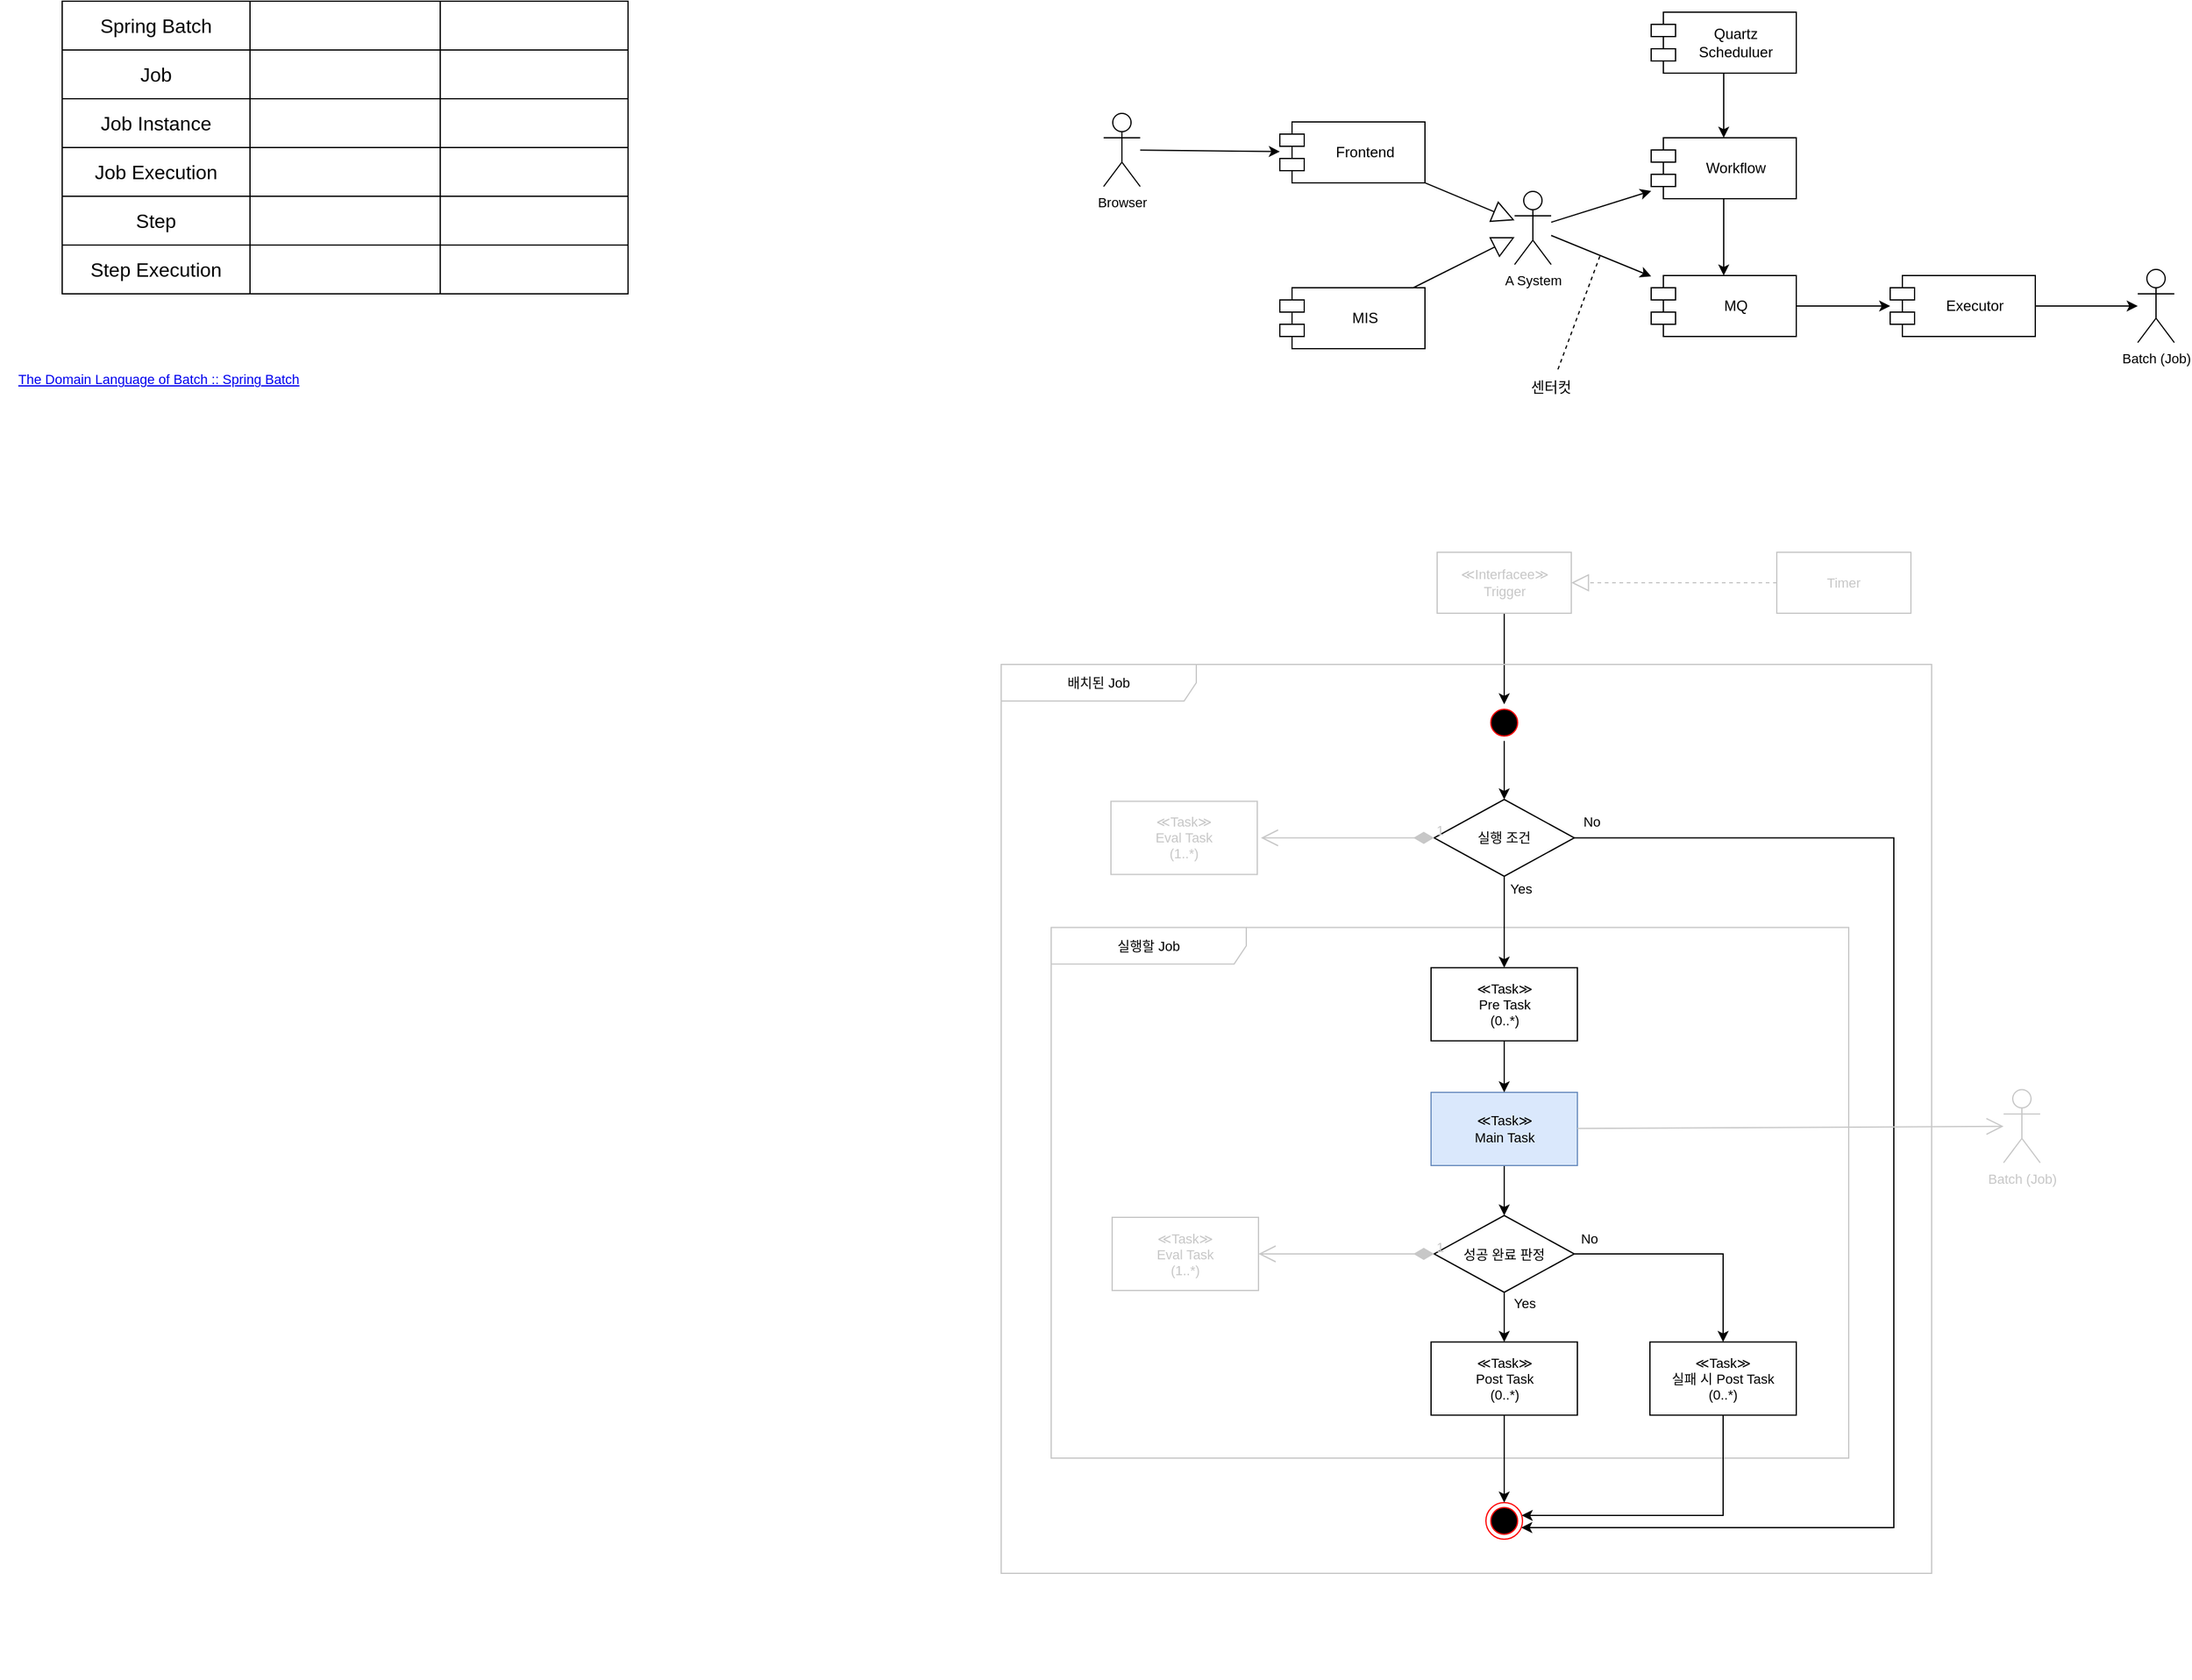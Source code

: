 <mxfile version="24.7.5">
  <diagram name="페이지-1" id="z04ambkQIMl1cNlS9p-Q">
    <mxGraphModel dx="4040" dy="1407" grid="0" gridSize="10" guides="1" tooltips="1" connect="1" arrows="1" fold="1" page="0" pageScale="1" pageWidth="827" pageHeight="1169" background="#ffffff" math="0" shadow="0">
      <root>
        <mxCell id="0" />
        <mxCell id="1" parent="0" />
        <mxCell id="xbJA9N7_zzgFKfXWs5fY-13" style="edgeStyle=none;shape=connector;rounded=0;orthogonalLoop=1;jettySize=auto;html=1;strokeColor=default;align=center;verticalAlign=middle;fontFamily=Helvetica;fontSize=11;fontColor=default;labelBackgroundColor=none;endArrow=classic;" parent="1" source="xbJA9N7_zzgFKfXWs5fY-12" target="xbJA9N7_zzgFKfXWs5fY-1" edge="1">
          <mxGeometry relative="1" as="geometry" />
        </mxCell>
        <mxCell id="xbJA9N7_zzgFKfXWs5fY-12" value="Browser" style="shape=umlActor;verticalLabelPosition=bottom;verticalAlign=top;html=1;fontFamily=Helvetica;fontSize=11;fontColor=default;labelBackgroundColor=none;" parent="1" vertex="1">
          <mxGeometry x="-360" y="147" width="30" height="60" as="geometry" />
        </mxCell>
        <mxCell id="xbJA9N7_zzgFKfXWs5fY-14" value="Batch (Job)" style="shape=umlActor;verticalLabelPosition=bottom;verticalAlign=top;html=1;fontFamily=Helvetica;fontSize=11;fontColor=default;labelBackgroundColor=none;" parent="1" vertex="1">
          <mxGeometry x="488" y="275" width="30" height="60" as="geometry" />
        </mxCell>
        <mxCell id="xbJA9N7_zzgFKfXWs5fY-15" style="edgeStyle=none;shape=connector;rounded=0;orthogonalLoop=1;jettySize=auto;html=1;strokeColor=default;align=center;verticalAlign=middle;fontFamily=Helvetica;fontSize=11;fontColor=default;labelBackgroundColor=none;endArrow=classic;" parent="1" source="xbJA9N7_zzgFKfXWs5fY-7" target="xbJA9N7_zzgFKfXWs5fY-14" edge="1">
          <mxGeometry relative="1" as="geometry">
            <mxPoint x="805" y="657" as="targetPoint" />
          </mxGeometry>
        </mxCell>
        <mxCell id="xbJA9N7_zzgFKfXWs5fY-1" value="Frontend" style="shape=module;align=left;spacingLeft=20;align=center;verticalAlign=middle;whiteSpace=wrap;html=1;labelBackgroundColor=none;" parent="1" vertex="1">
          <mxGeometry x="-215.5" y="154" width="119" height="50" as="geometry" />
        </mxCell>
        <mxCell id="gwcBwdMm6xzp6grtN0L6-14" style="edgeStyle=none;shape=connector;rounded=0;orthogonalLoop=1;jettySize=auto;html=1;strokeColor=default;align=center;verticalAlign=middle;fontFamily=Helvetica;fontSize=11;fontColor=default;labelBackgroundColor=none;endArrow=classic;" parent="1" source="xbJA9N7_zzgFKfXWs5fY-2" target="xbJA9N7_zzgFKfXWs5fY-9" edge="1">
          <mxGeometry relative="1" as="geometry" />
        </mxCell>
        <mxCell id="xbJA9N7_zzgFKfXWs5fY-2" value="Quartz Scheduluer" style="shape=module;align=left;spacingLeft=20;align=center;verticalAlign=middle;whiteSpace=wrap;html=1;labelBackgroundColor=none;" parent="1" vertex="1">
          <mxGeometry x="89" y="64" width="119" height="50" as="geometry" />
        </mxCell>
        <mxCell id="gwcBwdMm6xzp6grtN0L6-16" style="edgeStyle=none;shape=connector;rounded=0;orthogonalLoop=1;jettySize=auto;html=1;strokeColor=default;align=center;verticalAlign=middle;fontFamily=Helvetica;fontSize=11;fontColor=default;labelBackgroundColor=none;endArrow=classic;" parent="1" source="xbJA9N7_zzgFKfXWs5fY-9" target="xbJA9N7_zzgFKfXWs5fY-21" edge="1">
          <mxGeometry relative="1" as="geometry" />
        </mxCell>
        <mxCell id="xbJA9N7_zzgFKfXWs5fY-9" value="Workflow" style="shape=module;align=left;spacingLeft=20;align=center;verticalAlign=middle;whiteSpace=wrap;html=1;labelBackgroundColor=none;" parent="1" vertex="1">
          <mxGeometry x="89" y="167" width="119" height="50" as="geometry" />
        </mxCell>
        <mxCell id="xbJA9N7_zzgFKfXWs5fY-7" value="Executor" style="shape=module;align=left;spacingLeft=20;align=center;verticalAlign=middle;whiteSpace=wrap;html=1;labelBackgroundColor=none;" parent="1" vertex="1">
          <mxGeometry x="285" y="280" width="119" height="50" as="geometry" />
        </mxCell>
        <mxCell id="gwcBwdMm6xzp6grtN0L6-13" style="edgeStyle=none;shape=connector;rounded=0;orthogonalLoop=1;jettySize=auto;html=1;strokeColor=default;align=center;verticalAlign=middle;fontFamily=Helvetica;fontSize=11;fontColor=default;labelBackgroundColor=none;endArrow=classic;" parent="1" source="gwcBwdMm6xzp6grtN0L6-2" target="xbJA9N7_zzgFKfXWs5fY-9" edge="1">
          <mxGeometry relative="1" as="geometry">
            <Array as="points" />
          </mxGeometry>
        </mxCell>
        <mxCell id="gwcBwdMm6xzp6grtN0L6-15" style="edgeStyle=none;shape=connector;rounded=0;orthogonalLoop=1;jettySize=auto;html=1;strokeColor=default;align=center;verticalAlign=middle;fontFamily=Helvetica;fontSize=11;fontColor=default;labelBackgroundColor=none;endArrow=classic;" parent="1" source="xbJA9N7_zzgFKfXWs5fY-21" target="xbJA9N7_zzgFKfXWs5fY-7" edge="1">
          <mxGeometry relative="1" as="geometry" />
        </mxCell>
        <mxCell id="xbJA9N7_zzgFKfXWs5fY-21" value="MQ" style="shape=module;align=left;spacingLeft=20;align=center;verticalAlign=middle;whiteSpace=wrap;html=1;labelBackgroundColor=none;" parent="1" vertex="1">
          <mxGeometry x="89" y="280" width="119" height="50" as="geometry" />
        </mxCell>
        <mxCell id="gwcBwdMm6xzp6grtN0L6-12" style="edgeStyle=none;shape=connector;rounded=0;orthogonalLoop=1;jettySize=auto;html=1;strokeColor=default;align=center;verticalAlign=middle;fontFamily=Helvetica;fontSize=11;fontColor=default;labelBackgroundColor=none;endArrow=classic;" parent="1" source="gwcBwdMm6xzp6grtN0L6-2" target="xbJA9N7_zzgFKfXWs5fY-21" edge="1">
          <mxGeometry relative="1" as="geometry" />
        </mxCell>
        <mxCell id="gwcBwdMm6xzp6grtN0L6-2" value="A System" style="shape=umlActor;verticalLabelPosition=bottom;verticalAlign=top;html=1;fontFamily=Helvetica;fontSize=11;fontColor=default;labelBackgroundColor=none;" parent="1" vertex="1">
          <mxGeometry x="-23" y="211" width="30" height="60" as="geometry" />
        </mxCell>
        <mxCell id="gwcBwdMm6xzp6grtN0L6-4" value="" style="endArrow=block;endSize=16;endFill=0;html=1;rounded=0;strokeColor=default;align=center;verticalAlign=middle;fontFamily=Helvetica;fontSize=11;fontColor=default;labelBackgroundColor=none;" parent="1" source="xbJA9N7_zzgFKfXWs5fY-1" target="gwcBwdMm6xzp6grtN0L6-2" edge="1">
          <mxGeometry width="160" relative="1" as="geometry">
            <mxPoint x="100" y="545" as="sourcePoint" />
            <mxPoint x="260" y="545" as="targetPoint" />
          </mxGeometry>
        </mxCell>
        <mxCell id="gwcBwdMm6xzp6grtN0L6-30" value="Timer" style="html=1;whiteSpace=wrap;fontFamily=Helvetica;fontSize=11;fontColor=#C7C7C7;labelBackgroundColor=none;rounded=0;glass=0;strokeColor=#C7C7C7;align=center;verticalAlign=middle;fillColor=default;" parent="1" vertex="1">
          <mxGeometry x="192" y="507" width="110" height="50" as="geometry" />
        </mxCell>
        <mxCell id="gwcBwdMm6xzp6grtN0L6-31" value="" style="endArrow=block;dashed=1;endFill=0;endSize=12;html=1;rounded=0;strokeColor=#C7C7C7;align=center;verticalAlign=middle;fontFamily=Helvetica;fontSize=11;fontColor=default;labelBackgroundColor=none;" parent="1" source="gwcBwdMm6xzp6grtN0L6-30" target="gwcBwdMm6xzp6grtN0L6-29" edge="1">
          <mxGeometry width="160" relative="1" as="geometry">
            <mxPoint x="-400" y="786" as="sourcePoint" />
            <mxPoint x="-240" y="786" as="targetPoint" />
          </mxGeometry>
        </mxCell>
        <mxCell id="gwcBwdMm6xzp6grtN0L6-60" style="edgeStyle=none;shape=connector;rounded=0;orthogonalLoop=1;jettySize=auto;html=1;strokeColor=default;align=center;verticalAlign=middle;fontFamily=Helvetica;fontSize=11;fontColor=default;labelBackgroundColor=none;endArrow=classic;" parent="1" source="gwcBwdMm6xzp6grtN0L6-29" target="gwcBwdMm6xzp6grtN0L6-37" edge="1">
          <mxGeometry relative="1" as="geometry" />
        </mxCell>
        <mxCell id="gwcBwdMm6xzp6grtN0L6-29" value="≪Interfacee≫&lt;div&gt;Trigger&lt;/div&gt;" style="html=1;whiteSpace=wrap;fontFamily=Helvetica;fontSize=11;fontColor=#C7C7C7;labelBackgroundColor=none;rounded=0;glass=0;strokeColor=#C7C7C7;align=center;verticalAlign=middle;fillColor=default;" parent="1" vertex="1">
          <mxGeometry x="-86.5" y="507" width="110" height="50" as="geometry" />
        </mxCell>
        <mxCell id="gwcBwdMm6xzp6grtN0L6-43" value="배치된 Job" style="shape=umlFrame;whiteSpace=wrap;html=1;pointerEvents=0;recursiveResize=0;container=1;collapsible=0;width=160;fontFamily=Helvetica;fontSize=11;labelBackgroundColor=none;strokeColor=#C7C7C7;fontColor=#000000;" parent="1" vertex="1">
          <mxGeometry x="-444" y="599" width="763" height="745.5" as="geometry" />
        </mxCell>
        <mxCell id="xbJA9N7_zzgFKfXWs5fY-19" value="실행할 Job" style="shape=umlFrame;whiteSpace=wrap;html=1;pointerEvents=0;recursiveResize=0;container=1;collapsible=0;width=160;fontFamily=Helvetica;fontSize=11;fontColor=#000000;labelBackgroundColor=none;strokeColor=#C7C7C7;" parent="gwcBwdMm6xzp6grtN0L6-43" vertex="1">
          <mxGeometry x="41" y="215.75" width="654" height="435.25" as="geometry" />
        </mxCell>
        <mxCell id="gwcBwdMm6xzp6grtN0L6-28" value="" style="edgeStyle=none;shape=connector;rounded=0;orthogonalLoop=1;jettySize=auto;html=1;strokeColor=default;align=center;verticalAlign=middle;fontFamily=Helvetica;fontSize=11;fontColor=default;labelBackgroundColor=none;endArrow=classic;" parent="xbJA9N7_zzgFKfXWs5fY-19" source="gwcBwdMm6xzp6grtN0L6-10" target="gwcBwdMm6xzp6grtN0L6-25" edge="1">
          <mxGeometry relative="1" as="geometry" />
        </mxCell>
        <mxCell id="gwcBwdMm6xzp6grtN0L6-10" value="≪Task≫&lt;div&gt;Main Task&lt;/div&gt;" style="rounded=0;whiteSpace=wrap;html=1;fontFamily=Helvetica;fontSize=11;labelBackgroundColor=none;fillColor=#dae8fc;strokeColor=#6c8ebf;" parent="xbJA9N7_zzgFKfXWs5fY-19" vertex="1">
          <mxGeometry x="311.5" y="135.25" width="120" height="60" as="geometry" />
        </mxCell>
        <mxCell id="gwcBwdMm6xzp6grtN0L6-22" style="edgeStyle=none;shape=connector;rounded=0;orthogonalLoop=1;jettySize=auto;html=1;strokeColor=default;align=center;verticalAlign=middle;fontFamily=Helvetica;fontSize=11;fontColor=default;labelBackgroundColor=none;endArrow=classic;" parent="xbJA9N7_zzgFKfXWs5fY-19" source="gwcBwdMm6xzp6grtN0L6-19" target="gwcBwdMm6xzp6grtN0L6-10" edge="1">
          <mxGeometry relative="1" as="geometry" />
        </mxCell>
        <mxCell id="gwcBwdMm6xzp6grtN0L6-19" value="≪Task≫&lt;div&gt;Pre Task&lt;/div&gt;&lt;div&gt;(0..*)&lt;/div&gt;" style="rounded=0;whiteSpace=wrap;html=1;fontFamily=Helvetica;fontSize=11;fontColor=default;labelBackgroundColor=none;" parent="xbJA9N7_zzgFKfXWs5fY-19" vertex="1">
          <mxGeometry x="311.5" y="33" width="120" height="60" as="geometry" />
        </mxCell>
        <mxCell id="gwcBwdMm6xzp6grtN0L6-34" value="Yes" style="edgeStyle=none;shape=connector;rounded=0;orthogonalLoop=1;jettySize=auto;html=1;strokeColor=default;align=center;verticalAlign=middle;fontFamily=Helvetica;fontSize=11;fontColor=default;labelBackgroundColor=none;endArrow=classic;" parent="xbJA9N7_zzgFKfXWs5fY-19" source="gwcBwdMm6xzp6grtN0L6-25" target="gwcBwdMm6xzp6grtN0L6-33" edge="1">
          <mxGeometry x="-0.589" y="16" relative="1" as="geometry">
            <mxPoint as="offset" />
          </mxGeometry>
        </mxCell>
        <mxCell id="gwcBwdMm6xzp6grtN0L6-36" value="No" style="edgeStyle=orthogonalEdgeStyle;shape=connector;rounded=0;orthogonalLoop=1;jettySize=auto;html=1;strokeColor=default;align=center;verticalAlign=middle;fontFamily=Helvetica;fontSize=11;fontColor=default;labelBackgroundColor=none;endArrow=classic;exitX=1;exitY=0.5;exitDx=0;exitDy=0;" parent="xbJA9N7_zzgFKfXWs5fY-19" source="gwcBwdMm6xzp6grtN0L6-25" target="gwcBwdMm6xzp6grtN0L6-35" edge="1">
          <mxGeometry x="-0.879" y="13" relative="1" as="geometry">
            <mxPoint as="offset" />
          </mxGeometry>
        </mxCell>
        <mxCell id="gwcBwdMm6xzp6grtN0L6-25" value="성공 완료 판정" style="rhombus;whiteSpace=wrap;html=1;fontFamily=Helvetica;fontSize=11;fontColor=default;labelBackgroundColor=none;" parent="xbJA9N7_zzgFKfXWs5fY-19" vertex="1">
          <mxGeometry x="314" y="236.25" width="115" height="63" as="geometry" />
        </mxCell>
        <mxCell id="gwcBwdMm6xzp6grtN0L6-26" value="≪Task≫&lt;div&gt;Eval Task&lt;br&gt;(1..*)&lt;br&gt;&lt;/div&gt;" style="rounded=0;whiteSpace=wrap;html=1;fontFamily=Helvetica;fontSize=11;fontColor=#C7C7C7;labelBackgroundColor=none;strokeColor=#C7C7C7;" parent="xbJA9N7_zzgFKfXWs5fY-19" vertex="1">
          <mxGeometry x="50" y="237.75" width="120" height="60" as="geometry" />
        </mxCell>
        <mxCell id="gwcBwdMm6xzp6grtN0L6-27" value="1" style="endArrow=open;html=1;endSize=12;startArrow=diamondThin;startSize=14;startFill=1;align=left;verticalAlign=bottom;rounded=0;strokeColor=#C7C7C7;fontFamily=Helvetica;fontSize=11;fontColor=#C7C7C7;labelBackgroundColor=none;" parent="xbJA9N7_zzgFKfXWs5fY-19" source="gwcBwdMm6xzp6grtN0L6-25" target="gwcBwdMm6xzp6grtN0L6-26" edge="1">
          <mxGeometry x="-1" y="3" relative="1" as="geometry">
            <mxPoint x="68" y="200" as="sourcePoint" />
            <mxPoint x="228" y="200" as="targetPoint" />
          </mxGeometry>
        </mxCell>
        <mxCell id="gwcBwdMm6xzp6grtN0L6-33" value="≪Task≫&lt;div&gt;Post Task&lt;br&gt;(0..*)&lt;br&gt;&lt;/div&gt;" style="rounded=0;whiteSpace=wrap;html=1;fontFamily=Helvetica;fontSize=11;fontColor=default;labelBackgroundColor=none;" parent="xbJA9N7_zzgFKfXWs5fY-19" vertex="1">
          <mxGeometry x="311.5" y="340" width="120" height="60" as="geometry" />
        </mxCell>
        <mxCell id="gwcBwdMm6xzp6grtN0L6-35" value="≪Task≫&lt;div&gt;실패 시 Post Task&lt;br&gt;(0..*)&lt;br&gt;&lt;/div&gt;" style="rounded=0;whiteSpace=wrap;html=1;fontFamily=Helvetica;fontSize=11;fontColor=default;labelBackgroundColor=none;" parent="xbJA9N7_zzgFKfXWs5fY-19" vertex="1">
          <mxGeometry x="491" y="340" width="120" height="60" as="geometry" />
        </mxCell>
        <mxCell id="gwcBwdMm6xzp6grtN0L6-58" value="No" style="edgeStyle=orthogonalEdgeStyle;rounded=0;orthogonalLoop=1;jettySize=auto;html=1;exitX=1;exitY=0.5;exitDx=0;exitDy=0;labelBackgroundColor=none;" parent="gwcBwdMm6xzp6grtN0L6-43" source="gwcBwdMm6xzp6grtN0L6-18" target="gwcBwdMm6xzp6grtN0L6-40" edge="1">
          <mxGeometry x="-0.975" y="13" relative="1" as="geometry">
            <mxPoint x="469" y="152.5" as="sourcePoint" />
            <mxPoint x="426.5" y="832.75" as="targetPoint" />
            <Array as="points">
              <mxPoint x="732" y="142" />
              <mxPoint x="732" y="708" />
            </Array>
            <mxPoint as="offset" />
          </mxGeometry>
        </mxCell>
        <mxCell id="gwcBwdMm6xzp6grtN0L6-18" value="실행 조건" style="rhombus;whiteSpace=wrap;html=1;fontFamily=Helvetica;fontSize=11;fontColor=default;labelBackgroundColor=none;" parent="gwcBwdMm6xzp6grtN0L6-43" vertex="1">
          <mxGeometry x="355" y="110.75" width="115" height="63" as="geometry" />
        </mxCell>
        <mxCell id="gwcBwdMm6xzp6grtN0L6-20" value="≪Task≫&lt;div&gt;Eval Task&lt;/div&gt;&lt;div&gt;(1..*)&lt;br&gt;&lt;/div&gt;" style="rounded=0;whiteSpace=wrap;html=1;fontFamily=Helvetica;fontSize=11;labelBackgroundColor=none;perimeterSpacing=3;glass=0;strokeColor=#C7C7C7;fontColor=#C7C7C7;" parent="gwcBwdMm6xzp6grtN0L6-43" vertex="1">
          <mxGeometry x="90" y="112.25" width="120" height="60" as="geometry" />
        </mxCell>
        <mxCell id="gwcBwdMm6xzp6grtN0L6-24" value="1" style="endArrow=open;html=1;endSize=12;startArrow=diamondThin;startSize=14;startFill=1;align=left;verticalAlign=bottom;rounded=0;strokeColor=#C7C7C7;fontFamily=Helvetica;fontSize=11;fontColor=#C7C7C7;labelBackgroundColor=none;" parent="gwcBwdMm6xzp6grtN0L6-43" source="gwcBwdMm6xzp6grtN0L6-18" target="gwcBwdMm6xzp6grtN0L6-20" edge="1">
          <mxGeometry x="-1" y="3" relative="1" as="geometry">
            <mxPoint x="108" y="78.75" as="sourcePoint" />
            <mxPoint x="268" y="78.75" as="targetPoint" />
          </mxGeometry>
        </mxCell>
        <mxCell id="gwcBwdMm6xzp6grtN0L6-96" style="edgeStyle=none;shape=connector;rounded=0;orthogonalLoop=1;jettySize=auto;html=1;strokeColor=default;align=center;verticalAlign=middle;fontFamily=Helvetica;fontSize=11;fontColor=default;labelBackgroundColor=none;endArrow=classic;" parent="gwcBwdMm6xzp6grtN0L6-43" source="gwcBwdMm6xzp6grtN0L6-37" target="gwcBwdMm6xzp6grtN0L6-18" edge="1">
          <mxGeometry relative="1" as="geometry" />
        </mxCell>
        <mxCell id="gwcBwdMm6xzp6grtN0L6-37" value="" style="ellipse;html=1;shape=startState;fillColor=#000000;strokeColor=#ff0000;labelBackgroundColor=none;" parent="gwcBwdMm6xzp6grtN0L6-43" vertex="1">
          <mxGeometry x="397.5" y="32.75" width="30" height="30" as="geometry" />
        </mxCell>
        <mxCell id="gwcBwdMm6xzp6grtN0L6-21" value="Yes" style="edgeStyle=none;shape=connector;rounded=0;orthogonalLoop=1;jettySize=auto;html=1;strokeColor=default;align=center;verticalAlign=middle;fontFamily=Helvetica;fontSize=11;fontColor=default;labelBackgroundColor=none;endArrow=classic;" parent="gwcBwdMm6xzp6grtN0L6-43" source="gwcBwdMm6xzp6grtN0L6-18" target="gwcBwdMm6xzp6grtN0L6-19" edge="1">
          <mxGeometry x="-0.727" y="13" relative="1" as="geometry">
            <mxPoint as="offset" />
          </mxGeometry>
        </mxCell>
        <mxCell id="gwcBwdMm6xzp6grtN0L6-40" value="" style="ellipse;html=1;shape=endState;fillColor=#000000;strokeColor=#ff0000;labelBackgroundColor=none;" parent="gwcBwdMm6xzp6grtN0L6-43" vertex="1">
          <mxGeometry x="397.5" y="687.5" width="30" height="30" as="geometry" />
        </mxCell>
        <mxCell id="gwcBwdMm6xzp6grtN0L6-41" style="edgeStyle=orthogonalEdgeStyle;rounded=0;orthogonalLoop=1;jettySize=auto;html=1;labelBackgroundColor=none;" parent="gwcBwdMm6xzp6grtN0L6-43" source="gwcBwdMm6xzp6grtN0L6-33" target="gwcBwdMm6xzp6grtN0L6-40" edge="1">
          <mxGeometry relative="1" as="geometry" />
        </mxCell>
        <mxCell id="gwcBwdMm6xzp6grtN0L6-42" style="rounded=0;orthogonalLoop=1;jettySize=auto;html=1;edgeStyle=orthogonalEdgeStyle;labelBackgroundColor=none;" parent="gwcBwdMm6xzp6grtN0L6-43" source="gwcBwdMm6xzp6grtN0L6-35" target="gwcBwdMm6xzp6grtN0L6-40" edge="1">
          <mxGeometry relative="1" as="geometry">
            <Array as="points">
              <mxPoint x="592" y="698" />
            </Array>
          </mxGeometry>
        </mxCell>
        <mxCell id="gwcBwdMm6xzp6grtN0L6-84" value="" style="shape=image;verticalLabelPosition=bottom;labelBackgroundColor=default;verticalAlign=top;aspect=fixed;imageAspect=0;image=https://docs.spring.io/spring-batch/reference/_images/spring-batch-reference-model.png;" parent="1" vertex="1">
          <mxGeometry x="-1251.996" y="333.005" width="738" height="294" as="geometry" />
        </mxCell>
        <mxCell id="gwcBwdMm6xzp6grtN0L6-86" value="" style="shape=image;verticalLabelPosition=bottom;labelBackgroundColor=default;verticalAlign=top;aspect=fixed;imageAspect=0;image=https://docs.spring.io/spring-batch/reference/_images/job-stereotypes-parameters.png;" parent="1" vertex="1">
          <mxGeometry x="-1264.999" y="677.003" width="663" height="343" as="geometry" />
        </mxCell>
        <mxCell id="gwcBwdMm6xzp6grtN0L6-87" value="" style="shape=image;verticalLabelPosition=bottom;labelBackgroundColor=default;verticalAlign=top;aspect=fixed;imageAspect=0;image=https://docs.spring.io/spring-batch/reference/_images/jobHeirarchyWithSteps.png;" parent="1" vertex="1">
          <mxGeometry x="-1228.996" y="1078.999" width="479" height="352" as="geometry" />
        </mxCell>
        <mxCell id="gwcBwdMm6xzp6grtN0L6-63" value="" style="shape=table;startSize=0;container=1;collapsible=0;childLayout=tableLayout;fontSize=16;fontFamily=Helvetica;fontColor=default;labelBackgroundColor=none;" parent="1" vertex="1">
          <mxGeometry x="-1214" y="55" width="464" height="240" as="geometry" />
        </mxCell>
        <mxCell id="gwcBwdMm6xzp6grtN0L6-64" value="" style="shape=tableRow;horizontal=0;startSize=0;swimlaneHead=0;swimlaneBody=0;strokeColor=inherit;top=0;left=0;bottom=0;right=0;collapsible=0;dropTarget=0;fillColor=none;points=[[0,0.5],[1,0.5]];portConstraint=eastwest;fontSize=16;fontFamily=Helvetica;fontColor=default;labelBackgroundColor=none;" parent="gwcBwdMm6xzp6grtN0L6-63" vertex="1">
          <mxGeometry width="464" height="40" as="geometry" />
        </mxCell>
        <mxCell id="gwcBwdMm6xzp6grtN0L6-65" value="Spring Batch" style="shape=partialRectangle;html=1;whiteSpace=wrap;connectable=0;strokeColor=inherit;overflow=hidden;fillColor=none;top=0;left=0;bottom=0;right=0;pointerEvents=1;fontSize=16;fontFamily=Helvetica;fontColor=default;labelBackgroundColor=none;" parent="gwcBwdMm6xzp6grtN0L6-64" vertex="1">
          <mxGeometry width="154" height="40" as="geometry">
            <mxRectangle width="154" height="40" as="alternateBounds" />
          </mxGeometry>
        </mxCell>
        <mxCell id="gwcBwdMm6xzp6grtN0L6-66" value="" style="shape=partialRectangle;html=1;whiteSpace=wrap;connectable=0;strokeColor=inherit;overflow=hidden;fillColor=none;top=0;left=0;bottom=0;right=0;pointerEvents=1;fontSize=16;fontFamily=Helvetica;fontColor=default;labelBackgroundColor=none;" parent="gwcBwdMm6xzp6grtN0L6-64" vertex="1">
          <mxGeometry x="154" width="156" height="40" as="geometry">
            <mxRectangle width="156" height="40" as="alternateBounds" />
          </mxGeometry>
        </mxCell>
        <mxCell id="gwcBwdMm6xzp6grtN0L6-67" value="" style="shape=partialRectangle;html=1;whiteSpace=wrap;connectable=0;strokeColor=inherit;overflow=hidden;fillColor=none;top=0;left=0;bottom=0;right=0;pointerEvents=1;fontSize=16;fontFamily=Helvetica;fontColor=default;labelBackgroundColor=none;" parent="gwcBwdMm6xzp6grtN0L6-64" vertex="1">
          <mxGeometry x="310" width="154" height="40" as="geometry">
            <mxRectangle width="154" height="40" as="alternateBounds" />
          </mxGeometry>
        </mxCell>
        <mxCell id="gwcBwdMm6xzp6grtN0L6-68" value="" style="shape=tableRow;horizontal=0;startSize=0;swimlaneHead=0;swimlaneBody=0;strokeColor=inherit;top=0;left=0;bottom=0;right=0;collapsible=0;dropTarget=0;fillColor=none;points=[[0,0.5],[1,0.5]];portConstraint=eastwest;fontSize=16;fontFamily=Helvetica;fontColor=default;labelBackgroundColor=none;" parent="gwcBwdMm6xzp6grtN0L6-63" vertex="1">
          <mxGeometry y="40" width="464" height="40" as="geometry" />
        </mxCell>
        <mxCell id="gwcBwdMm6xzp6grtN0L6-69" value="Job" style="shape=partialRectangle;html=1;whiteSpace=wrap;connectable=0;strokeColor=inherit;overflow=hidden;fillColor=none;top=0;left=0;bottom=0;right=0;pointerEvents=1;fontSize=16;fontFamily=Helvetica;fontColor=default;labelBackgroundColor=none;" parent="gwcBwdMm6xzp6grtN0L6-68" vertex="1">
          <mxGeometry width="154" height="40" as="geometry">
            <mxRectangle width="154" height="40" as="alternateBounds" />
          </mxGeometry>
        </mxCell>
        <mxCell id="gwcBwdMm6xzp6grtN0L6-70" value="" style="shape=partialRectangle;html=1;whiteSpace=wrap;connectable=0;strokeColor=inherit;overflow=hidden;fillColor=none;top=0;left=0;bottom=0;right=0;pointerEvents=1;fontSize=16;fontFamily=Helvetica;fontColor=default;labelBackgroundColor=none;" parent="gwcBwdMm6xzp6grtN0L6-68" vertex="1">
          <mxGeometry x="154" width="156" height="40" as="geometry">
            <mxRectangle width="156" height="40" as="alternateBounds" />
          </mxGeometry>
        </mxCell>
        <mxCell id="gwcBwdMm6xzp6grtN0L6-71" value="" style="shape=partialRectangle;html=1;whiteSpace=wrap;connectable=0;strokeColor=inherit;overflow=hidden;fillColor=none;top=0;left=0;bottom=0;right=0;pointerEvents=1;fontSize=16;fontFamily=Helvetica;fontColor=default;labelBackgroundColor=none;" parent="gwcBwdMm6xzp6grtN0L6-68" vertex="1">
          <mxGeometry x="310" width="154" height="40" as="geometry">
            <mxRectangle width="154" height="40" as="alternateBounds" />
          </mxGeometry>
        </mxCell>
        <mxCell id="gwcBwdMm6xzp6grtN0L6-76" value="" style="shape=tableRow;horizontal=0;startSize=0;swimlaneHead=0;swimlaneBody=0;strokeColor=inherit;top=0;left=0;bottom=0;right=0;collapsible=0;dropTarget=0;fillColor=none;points=[[0,0.5],[1,0.5]];portConstraint=eastwest;fontSize=16;fontFamily=Helvetica;fontColor=default;labelBackgroundColor=none;" parent="gwcBwdMm6xzp6grtN0L6-63" vertex="1">
          <mxGeometry y="80" width="464" height="40" as="geometry" />
        </mxCell>
        <mxCell id="gwcBwdMm6xzp6grtN0L6-77" value="Job Instance" style="shape=partialRectangle;html=1;whiteSpace=wrap;connectable=0;strokeColor=inherit;overflow=hidden;fillColor=none;top=0;left=0;bottom=0;right=0;pointerEvents=1;fontSize=16;fontFamily=Helvetica;fontColor=default;labelBackgroundColor=none;" parent="gwcBwdMm6xzp6grtN0L6-76" vertex="1">
          <mxGeometry width="154" height="40" as="geometry">
            <mxRectangle width="154" height="40" as="alternateBounds" />
          </mxGeometry>
        </mxCell>
        <mxCell id="gwcBwdMm6xzp6grtN0L6-78" value="" style="shape=partialRectangle;html=1;whiteSpace=wrap;connectable=0;strokeColor=inherit;overflow=hidden;fillColor=none;top=0;left=0;bottom=0;right=0;pointerEvents=1;fontSize=16;fontFamily=Helvetica;fontColor=default;labelBackgroundColor=none;" parent="gwcBwdMm6xzp6grtN0L6-76" vertex="1">
          <mxGeometry x="154" width="156" height="40" as="geometry">
            <mxRectangle width="156" height="40" as="alternateBounds" />
          </mxGeometry>
        </mxCell>
        <mxCell id="gwcBwdMm6xzp6grtN0L6-79" value="" style="shape=partialRectangle;html=1;whiteSpace=wrap;connectable=0;strokeColor=inherit;overflow=hidden;fillColor=none;top=0;left=0;bottom=0;right=0;pointerEvents=1;fontSize=16;fontFamily=Helvetica;fontColor=default;labelBackgroundColor=none;" parent="gwcBwdMm6xzp6grtN0L6-76" vertex="1">
          <mxGeometry x="310" width="154" height="40" as="geometry">
            <mxRectangle width="154" height="40" as="alternateBounds" />
          </mxGeometry>
        </mxCell>
        <mxCell id="gwcBwdMm6xzp6grtN0L6-88" value="" style="shape=tableRow;horizontal=0;startSize=0;swimlaneHead=0;swimlaneBody=0;strokeColor=inherit;top=0;left=0;bottom=0;right=0;collapsible=0;dropTarget=0;fillColor=none;points=[[0,0.5],[1,0.5]];portConstraint=eastwest;fontSize=16;fontFamily=Helvetica;fontColor=default;labelBackgroundColor=none;" parent="gwcBwdMm6xzp6grtN0L6-63" vertex="1">
          <mxGeometry y="120" width="464" height="40" as="geometry" />
        </mxCell>
        <mxCell id="gwcBwdMm6xzp6grtN0L6-89" value="Job Execution" style="shape=partialRectangle;html=1;whiteSpace=wrap;connectable=0;strokeColor=inherit;overflow=hidden;fillColor=none;top=0;left=0;bottom=0;right=0;pointerEvents=1;fontSize=16;fontFamily=Helvetica;fontColor=default;labelBackgroundColor=none;" parent="gwcBwdMm6xzp6grtN0L6-88" vertex="1">
          <mxGeometry width="154" height="40" as="geometry">
            <mxRectangle width="154" height="40" as="alternateBounds" />
          </mxGeometry>
        </mxCell>
        <mxCell id="gwcBwdMm6xzp6grtN0L6-90" value="" style="shape=partialRectangle;html=1;whiteSpace=wrap;connectable=0;strokeColor=inherit;overflow=hidden;fillColor=none;top=0;left=0;bottom=0;right=0;pointerEvents=1;fontSize=16;fontFamily=Helvetica;fontColor=default;labelBackgroundColor=none;" parent="gwcBwdMm6xzp6grtN0L6-88" vertex="1">
          <mxGeometry x="154" width="156" height="40" as="geometry">
            <mxRectangle width="156" height="40" as="alternateBounds" />
          </mxGeometry>
        </mxCell>
        <mxCell id="gwcBwdMm6xzp6grtN0L6-91" value="" style="shape=partialRectangle;html=1;whiteSpace=wrap;connectable=0;strokeColor=inherit;overflow=hidden;fillColor=none;top=0;left=0;bottom=0;right=0;pointerEvents=1;fontSize=16;fontFamily=Helvetica;fontColor=default;labelBackgroundColor=none;" parent="gwcBwdMm6xzp6grtN0L6-88" vertex="1">
          <mxGeometry x="310" width="154" height="40" as="geometry">
            <mxRectangle width="154" height="40" as="alternateBounds" />
          </mxGeometry>
        </mxCell>
        <mxCell id="gwcBwdMm6xzp6grtN0L6-72" value="" style="shape=tableRow;horizontal=0;startSize=0;swimlaneHead=0;swimlaneBody=0;strokeColor=inherit;top=0;left=0;bottom=0;right=0;collapsible=0;dropTarget=0;fillColor=none;points=[[0,0.5],[1,0.5]];portConstraint=eastwest;fontSize=16;fontFamily=Helvetica;fontColor=default;labelBackgroundColor=none;" parent="gwcBwdMm6xzp6grtN0L6-63" vertex="1">
          <mxGeometry y="160" width="464" height="40" as="geometry" />
        </mxCell>
        <mxCell id="gwcBwdMm6xzp6grtN0L6-73" value="Step" style="shape=partialRectangle;html=1;whiteSpace=wrap;connectable=0;strokeColor=inherit;overflow=hidden;fillColor=none;top=0;left=0;bottom=0;right=0;pointerEvents=1;fontSize=16;fontFamily=Helvetica;fontColor=default;labelBackgroundColor=none;" parent="gwcBwdMm6xzp6grtN0L6-72" vertex="1">
          <mxGeometry width="154" height="40" as="geometry">
            <mxRectangle width="154" height="40" as="alternateBounds" />
          </mxGeometry>
        </mxCell>
        <mxCell id="gwcBwdMm6xzp6grtN0L6-74" value="" style="shape=partialRectangle;html=1;whiteSpace=wrap;connectable=0;strokeColor=inherit;overflow=hidden;fillColor=none;top=0;left=0;bottom=0;right=0;pointerEvents=1;fontSize=16;fontFamily=Helvetica;fontColor=default;labelBackgroundColor=none;" parent="gwcBwdMm6xzp6grtN0L6-72" vertex="1">
          <mxGeometry x="154" width="156" height="40" as="geometry">
            <mxRectangle width="156" height="40" as="alternateBounds" />
          </mxGeometry>
        </mxCell>
        <mxCell id="gwcBwdMm6xzp6grtN0L6-75" value="" style="shape=partialRectangle;html=1;whiteSpace=wrap;connectable=0;strokeColor=inherit;overflow=hidden;fillColor=none;top=0;left=0;bottom=0;right=0;pointerEvents=1;fontSize=16;fontFamily=Helvetica;fontColor=default;labelBackgroundColor=none;" parent="gwcBwdMm6xzp6grtN0L6-72" vertex="1">
          <mxGeometry x="310" width="154" height="40" as="geometry">
            <mxRectangle width="154" height="40" as="alternateBounds" />
          </mxGeometry>
        </mxCell>
        <mxCell id="gwcBwdMm6xzp6grtN0L6-80" value="" style="shape=tableRow;horizontal=0;startSize=0;swimlaneHead=0;swimlaneBody=0;strokeColor=inherit;top=0;left=0;bottom=0;right=0;collapsible=0;dropTarget=0;fillColor=none;points=[[0,0.5],[1,0.5]];portConstraint=eastwest;fontSize=16;fontFamily=Helvetica;fontColor=default;labelBackgroundColor=none;" parent="gwcBwdMm6xzp6grtN0L6-63" vertex="1">
          <mxGeometry y="200" width="464" height="40" as="geometry" />
        </mxCell>
        <mxCell id="gwcBwdMm6xzp6grtN0L6-81" value="Step Execution" style="shape=partialRectangle;html=1;whiteSpace=wrap;connectable=0;strokeColor=inherit;overflow=hidden;fillColor=none;top=0;left=0;bottom=0;right=0;pointerEvents=1;fontSize=16;fontFamily=Helvetica;fontColor=default;labelBackgroundColor=none;" parent="gwcBwdMm6xzp6grtN0L6-80" vertex="1">
          <mxGeometry width="154" height="40" as="geometry">
            <mxRectangle width="154" height="40" as="alternateBounds" />
          </mxGeometry>
        </mxCell>
        <mxCell id="gwcBwdMm6xzp6grtN0L6-82" value="" style="shape=partialRectangle;html=1;whiteSpace=wrap;connectable=0;strokeColor=inherit;overflow=hidden;fillColor=none;top=0;left=0;bottom=0;right=0;pointerEvents=1;fontSize=16;fontFamily=Helvetica;fontColor=default;labelBackgroundColor=none;" parent="gwcBwdMm6xzp6grtN0L6-80" vertex="1">
          <mxGeometry x="154" width="156" height="40" as="geometry">
            <mxRectangle width="156" height="40" as="alternateBounds" />
          </mxGeometry>
        </mxCell>
        <mxCell id="gwcBwdMm6xzp6grtN0L6-83" value="" style="shape=partialRectangle;html=1;whiteSpace=wrap;connectable=0;strokeColor=inherit;overflow=hidden;fillColor=none;top=0;left=0;bottom=0;right=0;pointerEvents=1;fontSize=16;fontFamily=Helvetica;fontColor=default;labelBackgroundColor=none;" parent="gwcBwdMm6xzp6grtN0L6-80" vertex="1">
          <mxGeometry x="310" width="154" height="40" as="geometry">
            <mxRectangle width="154" height="40" as="alternateBounds" />
          </mxGeometry>
        </mxCell>
        <UserObject label="&#xa;&lt;a href=&quot;https://docs.spring.io/spring-batch/reference/domain.html&quot;&gt;The Domain Language of Batch :: Spring Batch&lt;/a&gt;&#xa;&#xa;" link="&#xa;&lt;a href=&quot;https://docs.spring.io/spring-batch/reference/domain.html&quot;&gt;The Domain Language of Batch :: Spring Batch&lt;/a&gt;&#xa;&#xa;" id="gwcBwdMm6xzp6grtN0L6-93">
          <mxCell style="text;whiteSpace=wrap;html=1;fontFamily=Helvetica;fontSize=11;fontColor=default;labelBackgroundColor=none;" parent="1" vertex="1">
            <mxGeometry x="-1252" y="339" width="259" height="35" as="geometry" />
          </mxCell>
        </UserObject>
        <mxCell id="gwcBwdMm6xzp6grtN0L6-94" value="Batch (Job)" style="shape=umlActor;verticalLabelPosition=bottom;verticalAlign=top;html=1;fontFamily=Helvetica;fontSize=11;fontColor=#C7C7C7;labelBackgroundColor=none;strokeColor=#C7C7C7;" parent="1" vertex="1">
          <mxGeometry x="378" y="947.75" width="30" height="60" as="geometry" />
        </mxCell>
        <mxCell id="gwcBwdMm6xzp6grtN0L6-95" value="" style="endArrow=open;endFill=1;endSize=12;html=1;rounded=0;strokeColor=#C7C7C7;align=center;verticalAlign=middle;fontFamily=Helvetica;fontSize=11;fontColor=default;labelBackgroundColor=none;edgeStyle=none;" parent="1" source="gwcBwdMm6xzp6grtN0L6-10" target="gwcBwdMm6xzp6grtN0L6-94" edge="1">
          <mxGeometry width="160" relative="1" as="geometry">
            <mxPoint x="-430" y="758" as="sourcePoint" />
            <mxPoint x="-270" y="758" as="targetPoint" />
          </mxGeometry>
        </mxCell>
        <mxCell id="gwcBwdMm6xzp6grtN0L6-97" value="MIS" style="shape=module;align=left;spacingLeft=20;align=center;verticalAlign=middle;whiteSpace=wrap;html=1;labelBackgroundColor=none;" parent="1" vertex="1">
          <mxGeometry x="-215.5" y="290" width="119" height="50" as="geometry" />
        </mxCell>
        <mxCell id="gwcBwdMm6xzp6grtN0L6-98" value="" style="endArrow=block;endSize=16;endFill=0;html=1;rounded=0;strokeColor=default;align=center;verticalAlign=middle;fontFamily=Helvetica;fontSize=11;fontColor=default;labelBackgroundColor=none;" parent="1" source="gwcBwdMm6xzp6grtN0L6-97" target="gwcBwdMm6xzp6grtN0L6-2" edge="1">
          <mxGeometry width="160" relative="1" as="geometry">
            <mxPoint x="-110" y="174" as="sourcePoint" />
            <mxPoint x="-13" y="242" as="targetPoint" />
          </mxGeometry>
        </mxCell>
        <mxCell id="9t4XOnB-ihLmL9QyLq1F-2" style="rounded=0;orthogonalLoop=1;jettySize=auto;html=1;endArrow=none;endFill=0;dashed=1;" edge="1" parent="1" source="9t4XOnB-ihLmL9QyLq1F-1">
          <mxGeometry relative="1" as="geometry">
            <mxPoint x="47" y="264" as="targetPoint" />
          </mxGeometry>
        </mxCell>
        <mxCell id="9t4XOnB-ihLmL9QyLq1F-1" value="센터컷" style="text;html=1;align=center;verticalAlign=middle;whiteSpace=wrap;rounded=0;" vertex="1" parent="1">
          <mxGeometry x="-23" y="357" width="60" height="30" as="geometry" />
        </mxCell>
      </root>
    </mxGraphModel>
  </diagram>
</mxfile>
